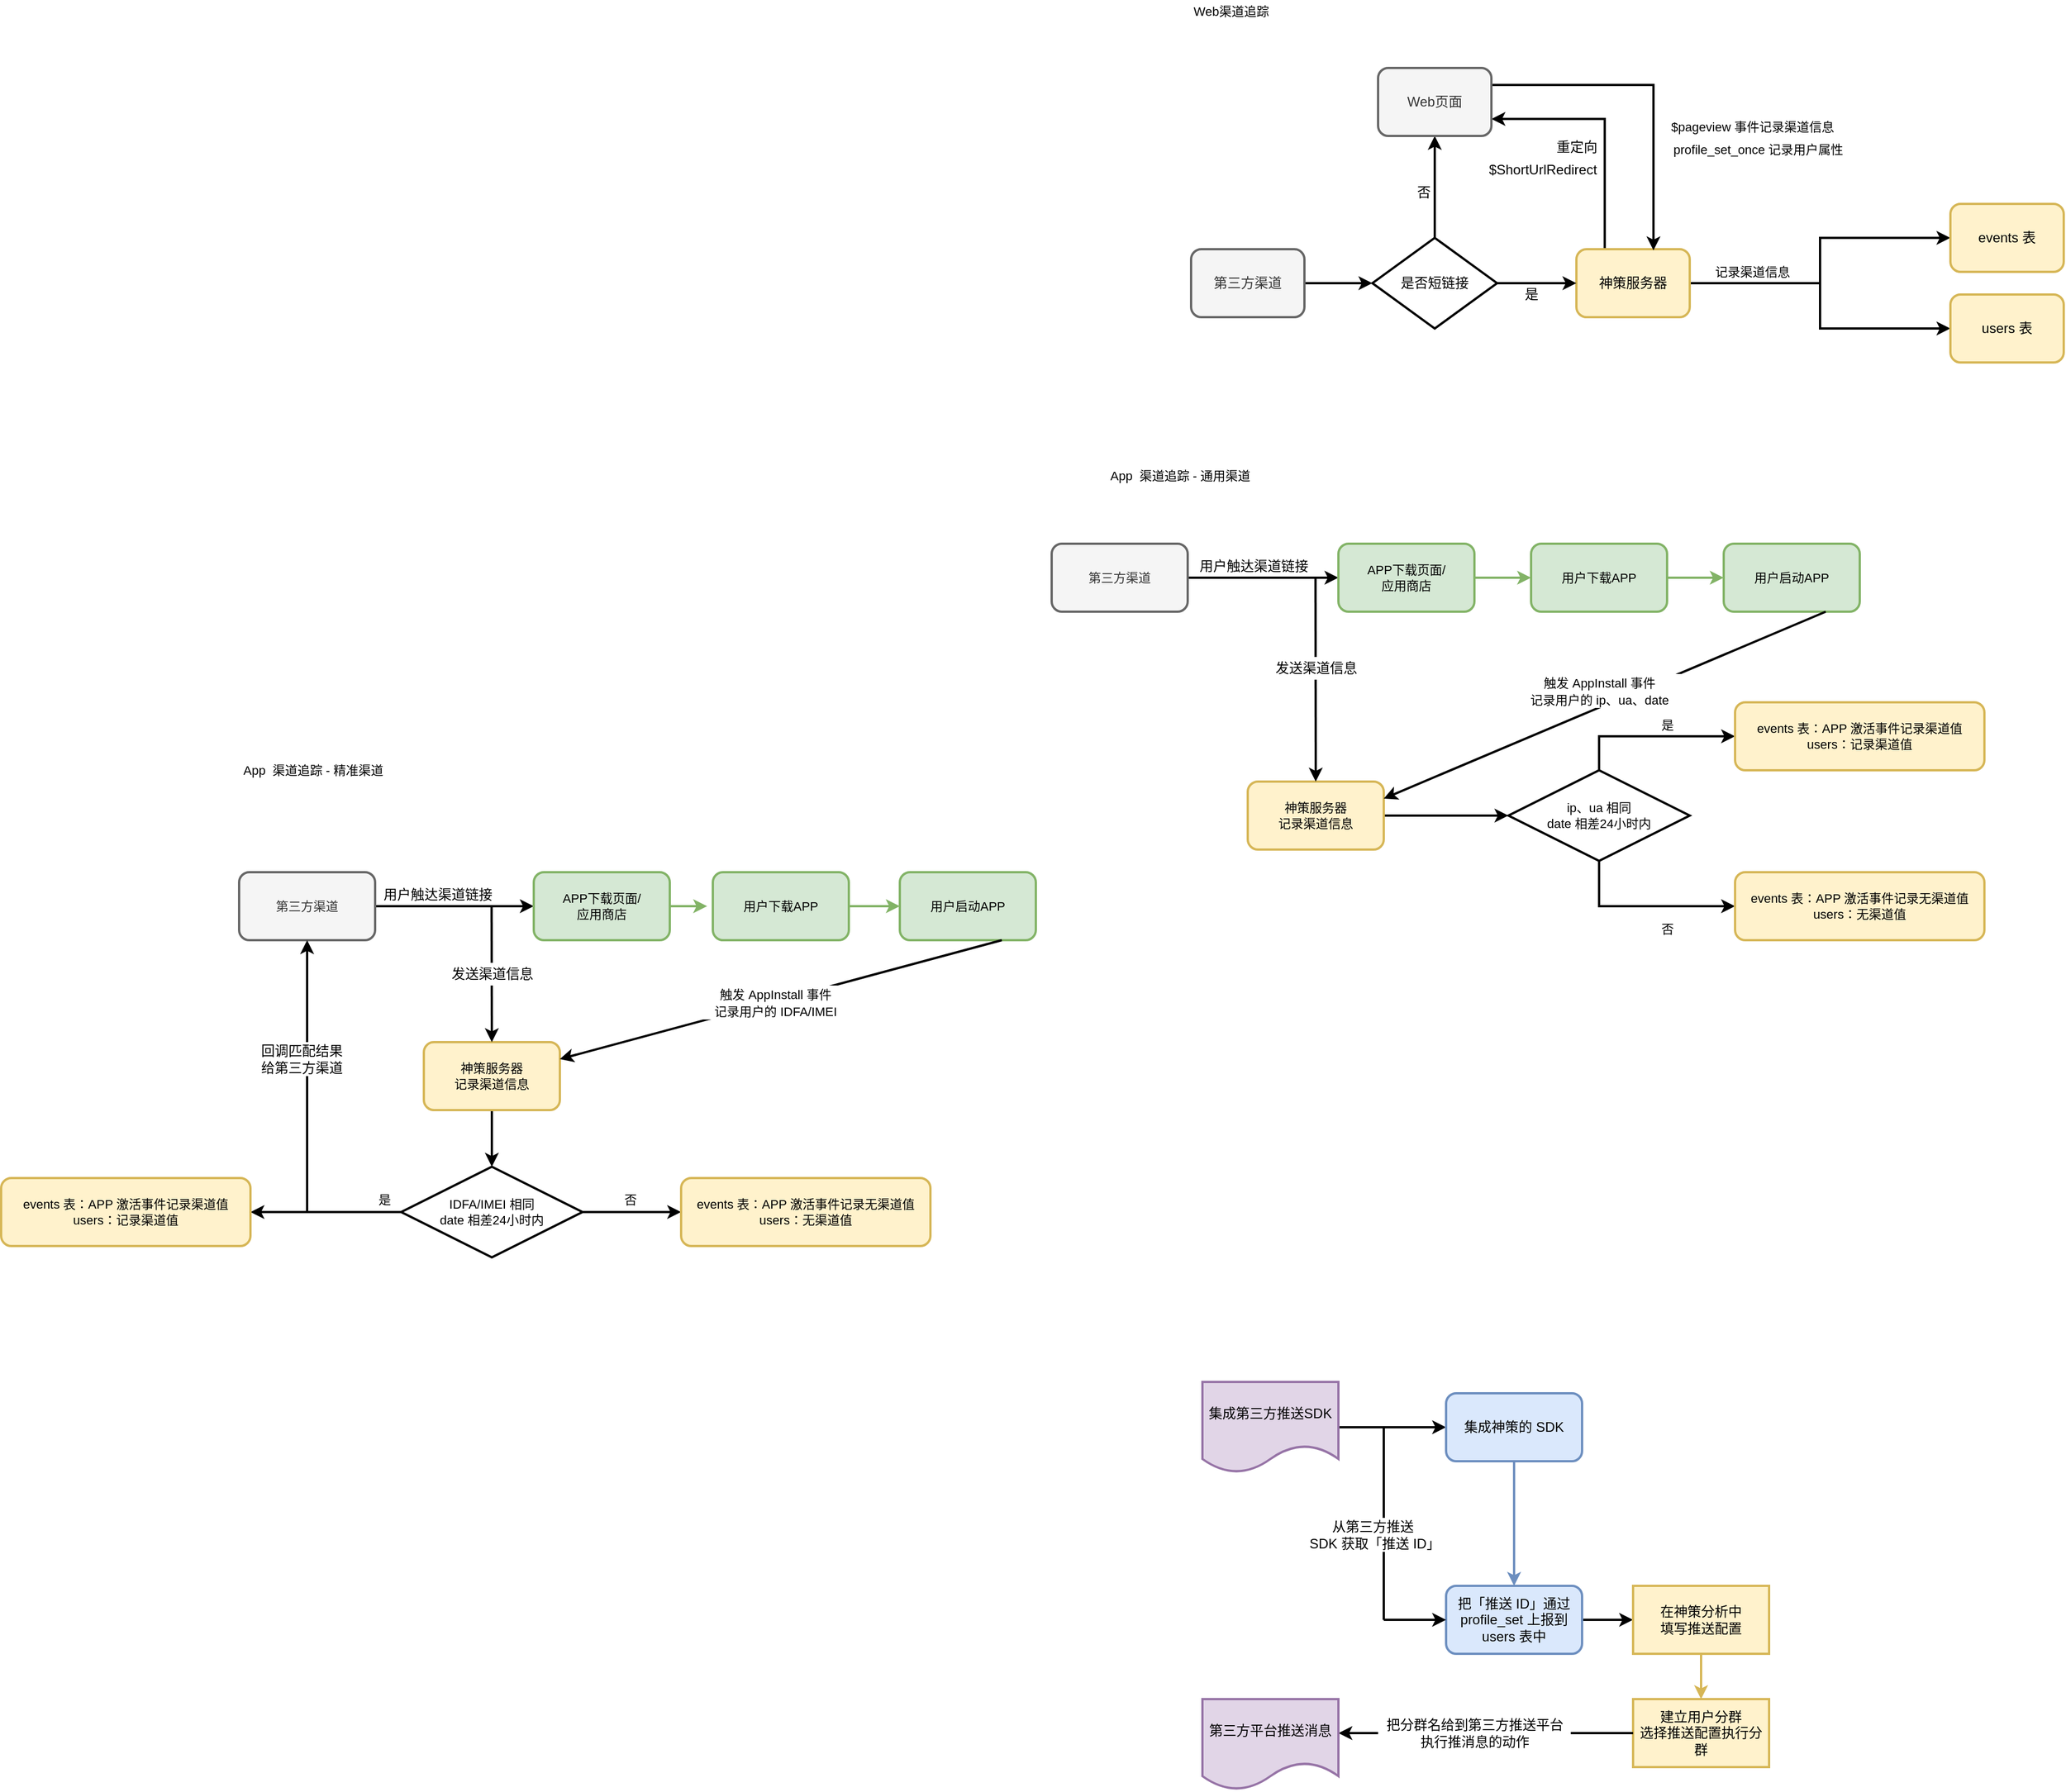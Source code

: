 <mxfile version="15.8.7" type="github">
  <diagram id="prtHgNgQTEPvFCAcTncT" name="Page-1">
    <mxGraphModel dx="3892" dy="2144" grid="1" gridSize="10" guides="1" tooltips="1" connect="1" arrows="1" fold="1" page="1" pageScale="1" pageWidth="827" pageHeight="1169" math="0" shadow="0">
      <root>
        <mxCell id="0" />
        <mxCell id="1" parent="0" />
        <mxCell id="M7a1UfoR2cArPOc2KeIE-14" style="edgeStyle=orthogonalEdgeStyle;rounded=0;orthogonalLoop=1;jettySize=auto;html=1;exitX=1;exitY=0.5;exitDx=0;exitDy=0;entryX=0;entryY=0.5;entryDx=0;entryDy=0;strokeWidth=2;" parent="1" source="M7a1UfoR2cArPOc2KeIE-5" target="M7a1UfoR2cArPOc2KeIE-12" edge="1">
          <mxGeometry relative="1" as="geometry" />
        </mxCell>
        <mxCell id="M7a1UfoR2cArPOc2KeIE-5" value="第三方渠道" style="rounded=1;whiteSpace=wrap;html=1;fillColor=#f5f5f5;fontColor=#333333;strokeColor=#666666;strokeWidth=2;" parent="1" vertex="1">
          <mxGeometry x="-290" y="340" width="100" height="60" as="geometry" />
        </mxCell>
        <mxCell id="M7a1UfoR2cArPOc2KeIE-20" style="edgeStyle=orthogonalEdgeStyle;rounded=0;orthogonalLoop=1;jettySize=auto;html=1;exitX=0.25;exitY=0;exitDx=0;exitDy=0;entryX=1;entryY=0.75;entryDx=0;entryDy=0;strokeWidth=2;" parent="1" source="M7a1UfoR2cArPOc2KeIE-11" target="M7a1UfoR2cArPOc2KeIE-17" edge="1">
          <mxGeometry relative="1" as="geometry" />
        </mxCell>
        <mxCell id="M7a1UfoR2cArPOc2KeIE-25" style="edgeStyle=orthogonalEdgeStyle;rounded=0;orthogonalLoop=1;jettySize=auto;html=1;exitX=1;exitY=0.5;exitDx=0;exitDy=0;entryX=0;entryY=0.5;entryDx=0;entryDy=0;strokeWidth=2;" parent="1" source="M7a1UfoR2cArPOc2KeIE-11" target="M7a1UfoR2cArPOc2KeIE-23" edge="1">
          <mxGeometry relative="1" as="geometry" />
        </mxCell>
        <mxCell id="M7a1UfoR2cArPOc2KeIE-27" style="edgeStyle=orthogonalEdgeStyle;rounded=0;orthogonalLoop=1;jettySize=auto;html=1;exitX=1;exitY=0.5;exitDx=0;exitDy=0;entryX=0;entryY=0.5;entryDx=0;entryDy=0;strokeWidth=2;" parent="1" source="M7a1UfoR2cArPOc2KeIE-11" target="M7a1UfoR2cArPOc2KeIE-24" edge="1">
          <mxGeometry relative="1" as="geometry" />
        </mxCell>
        <mxCell id="M7a1UfoR2cArPOc2KeIE-11" value="神策服务器" style="rounded=1;whiteSpace=wrap;html=1;fillColor=#fff2cc;strokeColor=#d6b656;strokeWidth=2;" parent="1" vertex="1">
          <mxGeometry x="50" y="340" width="100" height="60" as="geometry" />
        </mxCell>
        <mxCell id="M7a1UfoR2cArPOc2KeIE-15" style="edgeStyle=orthogonalEdgeStyle;rounded=0;orthogonalLoop=1;jettySize=auto;html=1;exitX=1;exitY=0.5;exitDx=0;exitDy=0;entryX=0;entryY=0.5;entryDx=0;entryDy=0;strokeWidth=2;" parent="1" source="M7a1UfoR2cArPOc2KeIE-12" target="M7a1UfoR2cArPOc2KeIE-11" edge="1">
          <mxGeometry relative="1" as="geometry" />
        </mxCell>
        <mxCell id="M7a1UfoR2cArPOc2KeIE-37" style="edgeStyle=orthogonalEdgeStyle;rounded=0;orthogonalLoop=1;jettySize=auto;html=1;exitX=0.5;exitY=0;exitDx=0;exitDy=0;entryX=0.5;entryY=1;entryDx=0;entryDy=0;fontSize=11;strokeWidth=2;" parent="1" source="M7a1UfoR2cArPOc2KeIE-12" target="M7a1UfoR2cArPOc2KeIE-17" edge="1">
          <mxGeometry relative="1" as="geometry" />
        </mxCell>
        <mxCell id="M7a1UfoR2cArPOc2KeIE-12" value="是否短链接" style="rhombus;whiteSpace=wrap;html=1;strokeWidth=2;" parent="1" vertex="1">
          <mxGeometry x="-130" y="330" width="110" height="80" as="geometry" />
        </mxCell>
        <mxCell id="M7a1UfoR2cArPOc2KeIE-21" style="edgeStyle=orthogonalEdgeStyle;rounded=0;orthogonalLoop=1;jettySize=auto;html=1;exitX=1;exitY=0.25;exitDx=0;exitDy=0;entryX=0.68;entryY=0.017;entryDx=0;entryDy=0;entryPerimeter=0;strokeWidth=2;" parent="1" source="M7a1UfoR2cArPOc2KeIE-17" target="M7a1UfoR2cArPOc2KeIE-11" edge="1">
          <mxGeometry relative="1" as="geometry" />
        </mxCell>
        <mxCell id="M7a1UfoR2cArPOc2KeIE-17" value="Web页面" style="rounded=1;whiteSpace=wrap;html=1;fillColor=#f5f5f5;strokeColor=#666666;fontColor=#333333;strokeWidth=2;" parent="1" vertex="1">
          <mxGeometry x="-125" y="180" width="100" height="60" as="geometry" />
        </mxCell>
        <mxCell id="M7a1UfoR2cArPOc2KeIE-23" value="events 表" style="rounded=1;whiteSpace=wrap;html=1;fillColor=#fff2cc;strokeColor=#d6b656;strokeWidth=2;" parent="1" vertex="1">
          <mxGeometry x="380" y="300" width="100" height="60" as="geometry" />
        </mxCell>
        <mxCell id="M7a1UfoR2cArPOc2KeIE-24" value="users 表" style="rounded=1;whiteSpace=wrap;html=1;fillColor=#fff2cc;strokeColor=#d6b656;strokeWidth=2;" parent="1" vertex="1">
          <mxGeometry x="380" y="380" width="100" height="60" as="geometry" />
        </mxCell>
        <mxCell id="M7a1UfoR2cArPOc2KeIE-29" value="是" style="text;html=1;align=center;verticalAlign=middle;resizable=0;points=[];autosize=1;strokeColor=none;fillColor=none;strokeWidth=2;" parent="1" vertex="1">
          <mxGeometry x="-5" y="370" width="30" height="20" as="geometry" />
        </mxCell>
        <mxCell id="M7a1UfoR2cArPOc2KeIE-30" value="否" style="text;html=1;align=center;verticalAlign=middle;resizable=0;points=[];autosize=1;strokeColor=none;fillColor=none;strokeWidth=2;" parent="1" vertex="1">
          <mxGeometry x="-100" y="280" width="30" height="20" as="geometry" />
        </mxCell>
        <mxCell id="M7a1UfoR2cArPOc2KeIE-31" value="重定向" style="text;html=1;align=center;verticalAlign=middle;resizable=0;points=[];autosize=1;strokeColor=none;fillColor=none;strokeWidth=2;" parent="1" vertex="1">
          <mxGeometry x="25" y="240" width="50" height="20" as="geometry" />
        </mxCell>
        <mxCell id="M7a1UfoR2cArPOc2KeIE-33" value="$ShortUrlRedirect" style="text;html=1;align=center;verticalAlign=middle;resizable=0;points=[];autosize=1;strokeColor=none;fillColor=none;strokeWidth=2;" parent="1" vertex="1">
          <mxGeometry x="-35" y="260" width="110" height="20" as="geometry" />
        </mxCell>
        <mxCell id="M7a1UfoR2cArPOc2KeIE-34" value="&lt;font style=&quot;font-size: 11px&quot;&gt;$pageview 事件记录渠道信息&lt;/font&gt;" style="text;html=1;align=center;verticalAlign=middle;resizable=0;points=[];autosize=1;strokeColor=none;fillColor=none;fontSize=15;strokeWidth=2;" parent="1" vertex="1">
          <mxGeometry x="120" y="220" width="170" height="20" as="geometry" />
        </mxCell>
        <mxCell id="M7a1UfoR2cArPOc2KeIE-36" value="&lt;font style=&quot;font-size: 11px&quot;&gt;profile_set_once 记录用户属性&lt;/font&gt;" style="text;html=1;align=center;verticalAlign=middle;resizable=0;points=[];autosize=1;strokeColor=none;fillColor=none;fontSize=15;strokeWidth=2;" parent="1" vertex="1">
          <mxGeometry x="120" y="240" width="180" height="20" as="geometry" />
        </mxCell>
        <mxCell id="M7a1UfoR2cArPOc2KeIE-38" value="记录渠道信息" style="text;html=1;align=center;verticalAlign=middle;resizable=0;points=[];autosize=1;strokeColor=none;fillColor=none;fontSize=11;strokeWidth=2;" parent="1" vertex="1">
          <mxGeometry x="160" y="350" width="90" height="20" as="geometry" />
        </mxCell>
        <mxCell id="M7a1UfoR2cArPOc2KeIE-39" value="Web渠道追踪" style="text;html=1;align=center;verticalAlign=middle;resizable=0;points=[];autosize=1;strokeColor=none;fillColor=none;fontSize=11;" parent="1" vertex="1">
          <mxGeometry x="-300" y="120" width="90" height="20" as="geometry" />
        </mxCell>
        <mxCell id="M7a1UfoR2cArPOc2KeIE-40" value="App&amp;nbsp;&lt;span style=&quot;white-space: pre&quot;&gt; &lt;/span&gt;渠道追踪 - 通用渠道" style="text;html=1;align=center;verticalAlign=middle;resizable=0;points=[];autosize=1;strokeColor=none;fillColor=none;fontSize=11;" parent="1" vertex="1">
          <mxGeometry x="-375" y="530" width="150" height="20" as="geometry" />
        </mxCell>
        <mxCell id="M7a1UfoR2cArPOc2KeIE-42" style="edgeStyle=orthogonalEdgeStyle;rounded=0;orthogonalLoop=1;jettySize=auto;html=1;exitX=1;exitY=0.5;exitDx=0;exitDy=0;fontSize=11;entryX=0;entryY=0.5;entryDx=0;entryDy=0;strokeWidth=2;" parent="1" source="M7a1UfoR2cArPOc2KeIE-41" target="M7a1UfoR2cArPOc2KeIE-43" edge="1">
          <mxGeometry relative="1" as="geometry">
            <mxPoint x="-200" y="630" as="targetPoint" />
            <Array as="points">
              <mxPoint x="-180" y="630" />
              <mxPoint x="-180" y="630" />
            </Array>
          </mxGeometry>
        </mxCell>
        <mxCell id="M7a1UfoR2cArPOc2KeIE-41" value="第三方渠道" style="rounded=1;whiteSpace=wrap;html=1;fontSize=11;strokeWidth=2;fillColor=#f5f5f5;fontColor=#333333;strokeColor=#666666;" parent="1" vertex="1">
          <mxGeometry x="-413" y="600" width="120" height="60" as="geometry" />
        </mxCell>
        <mxCell id="M7a1UfoR2cArPOc2KeIE-44" style="edgeStyle=orthogonalEdgeStyle;rounded=0;orthogonalLoop=1;jettySize=auto;html=1;exitX=1;exitY=0.5;exitDx=0;exitDy=0;fontSize=11;fillColor=#d5e8d4;strokeColor=#82b366;strokeWidth=2;" parent="1" source="M7a1UfoR2cArPOc2KeIE-43" edge="1">
          <mxGeometry relative="1" as="geometry">
            <mxPoint x="10" y="630" as="targetPoint" />
          </mxGeometry>
        </mxCell>
        <mxCell id="M7a1UfoR2cArPOc2KeIE-43" value="APP下载页面/&lt;br&gt;应用商店" style="rounded=1;whiteSpace=wrap;html=1;fontSize=11;strokeWidth=2;fillColor=#d5e8d4;strokeColor=#82b366;" parent="1" vertex="1">
          <mxGeometry x="-160" y="600" width="120" height="60" as="geometry" />
        </mxCell>
        <mxCell id="M7a1UfoR2cArPOc2KeIE-46" style="edgeStyle=orthogonalEdgeStyle;rounded=0;orthogonalLoop=1;jettySize=auto;html=1;exitX=1;exitY=0.5;exitDx=0;exitDy=0;fontSize=11;fillColor=#d5e8d4;strokeColor=#82b366;strokeWidth=2;" parent="1" source="M7a1UfoR2cArPOc2KeIE-45" edge="1">
          <mxGeometry relative="1" as="geometry">
            <mxPoint x="180" y="630" as="targetPoint" />
          </mxGeometry>
        </mxCell>
        <mxCell id="M7a1UfoR2cArPOc2KeIE-45" value="用户下载APP" style="rounded=1;whiteSpace=wrap;html=1;fontSize=11;strokeWidth=2;fillColor=#d5e8d4;strokeColor=#82b366;" parent="1" vertex="1">
          <mxGeometry x="10" y="600" width="120" height="60" as="geometry" />
        </mxCell>
        <mxCell id="M7a1UfoR2cArPOc2KeIE-47" value="用户启动APP" style="rounded=1;whiteSpace=wrap;html=1;fontSize=11;strokeWidth=2;fillColor=#d5e8d4;strokeColor=#82b366;" parent="1" vertex="1">
          <mxGeometry x="180" y="600" width="120" height="60" as="geometry" />
        </mxCell>
        <mxCell id="M7a1UfoR2cArPOc2KeIE-50" style="edgeStyle=orthogonalEdgeStyle;rounded=0;orthogonalLoop=1;jettySize=auto;html=1;exitX=1;exitY=0.5;exitDx=0;exitDy=0;fontSize=11;strokeWidth=2;entryX=0;entryY=0.5;entryDx=0;entryDy=0;" parent="1" source="M7a1UfoR2cArPOc2KeIE-48" target="M7a1UfoR2cArPOc2KeIE-51" edge="1">
          <mxGeometry relative="1" as="geometry">
            <mxPoint x="-50" y="840.143" as="targetPoint" />
          </mxGeometry>
        </mxCell>
        <mxCell id="M7a1UfoR2cArPOc2KeIE-48" value="神策服务器&lt;br&gt;记录渠道信息" style="rounded=1;whiteSpace=wrap;html=1;fontSize=11;strokeWidth=2;fillColor=#fff2cc;strokeColor=#d6b656;" parent="1" vertex="1">
          <mxGeometry x="-240" y="810" width="120" height="60" as="geometry" />
        </mxCell>
        <mxCell id="M7a1UfoR2cArPOc2KeIE-54" style="edgeStyle=orthogonalEdgeStyle;rounded=0;orthogonalLoop=1;jettySize=auto;html=1;exitX=0.5;exitY=0;exitDx=0;exitDy=0;fontSize=11;strokeWidth=2;" parent="1" source="M7a1UfoR2cArPOc2KeIE-51" target="M7a1UfoR2cArPOc2KeIE-53" edge="1">
          <mxGeometry relative="1" as="geometry" />
        </mxCell>
        <mxCell id="M7a1UfoR2cArPOc2KeIE-55" style="edgeStyle=orthogonalEdgeStyle;rounded=0;orthogonalLoop=1;jettySize=auto;html=1;exitX=0.5;exitY=1;exitDx=0;exitDy=0;fontSize=11;entryX=0;entryY=0.5;entryDx=0;entryDy=0;strokeWidth=2;" parent="1" source="M7a1UfoR2cArPOc2KeIE-51" target="M7a1UfoR2cArPOc2KeIE-56" edge="1">
          <mxGeometry relative="1" as="geometry">
            <mxPoint x="90" y="890" as="targetPoint" />
          </mxGeometry>
        </mxCell>
        <mxCell id="M7a1UfoR2cArPOc2KeIE-51" value="ip、ua 相同&lt;br&gt;date 相差24小时内" style="rhombus;whiteSpace=wrap;html=1;fontSize=11;strokeWidth=2;" parent="1" vertex="1">
          <mxGeometry x="-10" y="800" width="160" height="80" as="geometry" />
        </mxCell>
        <mxCell id="M7a1UfoR2cArPOc2KeIE-53" value="events 表：APP 激活事件记录渠道值&lt;br&gt;users：记录渠道值" style="rounded=1;whiteSpace=wrap;html=1;fontSize=11;strokeWidth=2;fillColor=#fff2cc;strokeColor=#d6b656;" parent="1" vertex="1">
          <mxGeometry x="190" y="740" width="220" height="60" as="geometry" />
        </mxCell>
        <mxCell id="M7a1UfoR2cArPOc2KeIE-56" value="events 表：APP 激活事件记录无渠道值&lt;br&gt;users：无渠道值" style="rounded=1;whiteSpace=wrap;html=1;fontSize=11;strokeWidth=2;fillColor=#fff2cc;strokeColor=#d6b656;" parent="1" vertex="1">
          <mxGeometry x="190" y="890" width="220" height="60" as="geometry" />
        </mxCell>
        <mxCell id="M7a1UfoR2cArPOc2KeIE-57" value="是" style="text;html=1;align=center;verticalAlign=middle;resizable=0;points=[];autosize=1;strokeColor=none;fillColor=none;fontSize=11;strokeWidth=2;" parent="1" vertex="1">
          <mxGeometry x="115" y="750" width="30" height="20" as="geometry" />
        </mxCell>
        <mxCell id="M7a1UfoR2cArPOc2KeIE-58" value="否" style="text;html=1;align=center;verticalAlign=middle;resizable=0;points=[];autosize=1;strokeColor=none;fillColor=none;fontSize=11;strokeWidth=2;" parent="1" vertex="1">
          <mxGeometry x="115" y="930" width="30" height="20" as="geometry" />
        </mxCell>
        <mxCell id="M7a1UfoR2cArPOc2KeIE-65" value="" style="endArrow=classic;html=1;rounded=0;fontSize=11;entryX=0.5;entryY=0;entryDx=0;entryDy=0;strokeWidth=2;" parent="1" target="M7a1UfoR2cArPOc2KeIE-48" edge="1">
          <mxGeometry width="50" height="50" relative="1" as="geometry">
            <mxPoint x="-180.23" y="630" as="sourcePoint" />
            <mxPoint x="-180.29" y="710" as="targetPoint" />
          </mxGeometry>
        </mxCell>
        <mxCell id="M7a1UfoR2cArPOc2KeIE-68" value="" style="endArrow=classic;html=1;rounded=0;fontSize=11;strokeWidth=2;entryX=1;entryY=0.25;entryDx=0;entryDy=0;exitX=0.75;exitY=1;exitDx=0;exitDy=0;" parent="1" source="M7a1UfoR2cArPOc2KeIE-47" target="M7a1UfoR2cArPOc2KeIE-48" edge="1">
          <mxGeometry width="50" height="50" relative="1" as="geometry">
            <mxPoint x="60" y="750" as="sourcePoint" />
            <mxPoint x="110" y="700" as="targetPoint" />
          </mxGeometry>
        </mxCell>
        <mxCell id="zDTVzqGblw_5TJxMdudH-4" style="edgeStyle=orthogonalEdgeStyle;rounded=0;orthogonalLoop=1;jettySize=auto;html=1;exitX=1;exitY=0.5;exitDx=0;exitDy=0;strokeWidth=2;" edge="1" parent="1" source="zDTVzqGblw_5TJxMdudH-1" target="zDTVzqGblw_5TJxMdudH-2">
          <mxGeometry relative="1" as="geometry" />
        </mxCell>
        <mxCell id="zDTVzqGblw_5TJxMdudH-1" value="集成第三方推送SDK" style="shape=document;whiteSpace=wrap;html=1;boundedLbl=1;fillColor=#e1d5e7;strokeColor=#9673a6;strokeWidth=2;" vertex="1" parent="1">
          <mxGeometry x="-280" y="1340" width="120" height="80" as="geometry" />
        </mxCell>
        <mxCell id="zDTVzqGblw_5TJxMdudH-5" style="edgeStyle=orthogonalEdgeStyle;rounded=0;orthogonalLoop=1;jettySize=auto;html=1;exitX=0.5;exitY=1;exitDx=0;exitDy=0;fillColor=#dae8fc;strokeColor=#6c8ebf;strokeWidth=2;" edge="1" parent="1" source="zDTVzqGblw_5TJxMdudH-2" target="zDTVzqGblw_5TJxMdudH-3">
          <mxGeometry relative="1" as="geometry" />
        </mxCell>
        <mxCell id="zDTVzqGblw_5TJxMdudH-2" value="集成神策的 SDK" style="rounded=1;whiteSpace=wrap;html=1;fillColor=#dae8fc;strokeColor=#6c8ebf;strokeWidth=2;" vertex="1" parent="1">
          <mxGeometry x="-65" y="1350" width="120" height="60" as="geometry" />
        </mxCell>
        <mxCell id="zDTVzqGblw_5TJxMdudH-11" style="edgeStyle=orthogonalEdgeStyle;rounded=0;orthogonalLoop=1;jettySize=auto;html=1;exitX=1;exitY=0.5;exitDx=0;exitDy=0;entryX=0;entryY=0.5;entryDx=0;entryDy=0;strokeWidth=2;" edge="1" parent="1" source="zDTVzqGblw_5TJxMdudH-3" target="zDTVzqGblw_5TJxMdudH-10">
          <mxGeometry relative="1" as="geometry" />
        </mxCell>
        <mxCell id="zDTVzqGblw_5TJxMdudH-3" value="把「推送 ID」通过profile_set 上报到 users 表中" style="rounded=1;whiteSpace=wrap;html=1;fillColor=#dae8fc;strokeColor=#6c8ebf;strokeWidth=2;" vertex="1" parent="1">
          <mxGeometry x="-65" y="1520" width="120" height="60" as="geometry" />
        </mxCell>
        <mxCell id="zDTVzqGblw_5TJxMdudH-6" value="" style="endArrow=classic;html=1;rounded=0;entryX=0;entryY=0.5;entryDx=0;entryDy=0;strokeWidth=2;" edge="1" parent="1" target="zDTVzqGblw_5TJxMdudH-3">
          <mxGeometry width="50" height="50" relative="1" as="geometry">
            <mxPoint x="-120" y="1550" as="sourcePoint" />
            <mxPoint x="-120.5" y="1740" as="targetPoint" />
          </mxGeometry>
        </mxCell>
        <mxCell id="zDTVzqGblw_5TJxMdudH-8" value="" style="endArrow=none;html=1;rounded=0;strokeWidth=2;" edge="1" parent="1">
          <mxGeometry width="50" height="50" relative="1" as="geometry">
            <mxPoint x="-120" y="1550" as="sourcePoint" />
            <mxPoint x="-120" y="1380" as="targetPoint" />
          </mxGeometry>
        </mxCell>
        <mxCell id="zDTVzqGblw_5TJxMdudH-9" value="从第三方推送&lt;br&gt;&amp;nbsp;SDK 获取「推送 ID」" style="text;html=1;align=center;verticalAlign=middle;resizable=0;points=[];autosize=1;strokeColor=none;fillColor=default;strokeWidth=2;" vertex="1" parent="1">
          <mxGeometry x="-195" y="1460" width="130" height="30" as="geometry" />
        </mxCell>
        <mxCell id="zDTVzqGblw_5TJxMdudH-15" style="edgeStyle=orthogonalEdgeStyle;rounded=0;orthogonalLoop=1;jettySize=auto;html=1;exitX=0.5;exitY=1;exitDx=0;exitDy=0;fillColor=#fff2cc;strokeColor=#d6b656;strokeWidth=2;" edge="1" parent="1" source="zDTVzqGblw_5TJxMdudH-10">
          <mxGeometry relative="1" as="geometry">
            <mxPoint x="160" y="1620" as="targetPoint" />
          </mxGeometry>
        </mxCell>
        <mxCell id="zDTVzqGblw_5TJxMdudH-10" value="在神策分析中&lt;br&gt;填写推送配置" style="rounded=0;whiteSpace=wrap;html=1;fillColor=#fff2cc;strokeColor=#d6b656;strokeWidth=2;" vertex="1" parent="1">
          <mxGeometry x="100" y="1520" width="120" height="60" as="geometry" />
        </mxCell>
        <mxCell id="zDTVzqGblw_5TJxMdudH-17" style="edgeStyle=orthogonalEdgeStyle;rounded=0;orthogonalLoop=1;jettySize=auto;html=1;exitX=0;exitY=0.5;exitDx=0;exitDy=0;startArrow=none;strokeWidth=2;" edge="1" parent="1" source="zDTVzqGblw_5TJxMdudH-19">
          <mxGeometry relative="1" as="geometry">
            <mxPoint x="-160" y="1650" as="targetPoint" />
          </mxGeometry>
        </mxCell>
        <mxCell id="zDTVzqGblw_5TJxMdudH-16" value="建立用户分群&lt;br&gt;选择推送配置执行分群" style="rounded=0;whiteSpace=wrap;html=1;fillColor=#fff2cc;strokeColor=#d6b656;strokeWidth=2;" vertex="1" parent="1">
          <mxGeometry x="100" y="1620" width="120" height="60" as="geometry" />
        </mxCell>
        <mxCell id="zDTVzqGblw_5TJxMdudH-18" value="第三方平台推送消息" style="shape=document;whiteSpace=wrap;html=1;boundedLbl=1;fillColor=#e1d5e7;strokeColor=#9673a6;strokeWidth=2;" vertex="1" parent="1">
          <mxGeometry x="-280" y="1620" width="120" height="80" as="geometry" />
        </mxCell>
        <mxCell id="zDTVzqGblw_5TJxMdudH-19" value="把分群名给到第三方推送平台&lt;br&gt;执行推消息的动作" style="text;html=1;align=center;verticalAlign=middle;resizable=0;points=[];autosize=1;strokeColor=none;fillColor=none;strokeWidth=2;" vertex="1" parent="1">
          <mxGeometry x="-125" y="1635" width="170" height="30" as="geometry" />
        </mxCell>
        <mxCell id="zDTVzqGblw_5TJxMdudH-21" value="" style="edgeStyle=orthogonalEdgeStyle;rounded=0;orthogonalLoop=1;jettySize=auto;html=1;exitX=0;exitY=0.5;exitDx=0;exitDy=0;endArrow=none;strokeWidth=2;" edge="1" parent="1" source="zDTVzqGblw_5TJxMdudH-16" target="zDTVzqGblw_5TJxMdudH-19">
          <mxGeometry relative="1" as="geometry">
            <mxPoint x="-160" y="1650" as="targetPoint" />
            <mxPoint x="100" y="1650" as="sourcePoint" />
          </mxGeometry>
        </mxCell>
        <mxCell id="zDTVzqGblw_5TJxMdudH-23" value="发送渠道信息" style="text;html=1;align=center;verticalAlign=middle;resizable=0;points=[];autosize=1;strokeColor=none;fillColor=default;rounded=0;" vertex="1" parent="1">
          <mxGeometry x="-225" y="700" width="90" height="20" as="geometry" />
        </mxCell>
        <mxCell id="zDTVzqGblw_5TJxMdudH-25" value="&lt;span style=&quot;font-size: 11px&quot;&gt;触发 AppInstall 事件&lt;br&gt;记录用户的 ip、ua、date&lt;br&gt;&lt;/span&gt;" style="text;html=1;align=center;verticalAlign=middle;resizable=0;points=[];autosize=1;strokeColor=none;fillColor=default;" vertex="1" parent="1">
          <mxGeometry x="-5" y="715" width="150" height="30" as="geometry" />
        </mxCell>
        <mxCell id="zDTVzqGblw_5TJxMdudH-27" style="edgeStyle=orthogonalEdgeStyle;rounded=0;orthogonalLoop=1;jettySize=auto;html=1;exitX=1;exitY=0.5;exitDx=0;exitDy=0;fontSize=11;entryX=0;entryY=0.5;entryDx=0;entryDy=0;strokeWidth=2;" edge="1" parent="1" source="zDTVzqGblw_5TJxMdudH-28" target="zDTVzqGblw_5TJxMdudH-30">
          <mxGeometry relative="1" as="geometry">
            <mxPoint x="-927" y="920" as="targetPoint" />
            <Array as="points">
              <mxPoint x="-907" y="920" />
              <mxPoint x="-907" y="920" />
            </Array>
          </mxGeometry>
        </mxCell>
        <mxCell id="zDTVzqGblw_5TJxMdudH-28" value="第三方渠道" style="rounded=1;whiteSpace=wrap;html=1;fontSize=11;strokeWidth=2;fillColor=#f5f5f5;fontColor=#333333;strokeColor=#666666;" vertex="1" parent="1">
          <mxGeometry x="-1130" y="890" width="120" height="60" as="geometry" />
        </mxCell>
        <mxCell id="zDTVzqGblw_5TJxMdudH-29" style="edgeStyle=orthogonalEdgeStyle;rounded=0;orthogonalLoop=1;jettySize=auto;html=1;exitX=1;exitY=0.5;exitDx=0;exitDy=0;fontSize=11;fillColor=#d5e8d4;strokeColor=#82b366;strokeWidth=2;" edge="1" parent="1" source="zDTVzqGblw_5TJxMdudH-30">
          <mxGeometry relative="1" as="geometry">
            <mxPoint x="-717" y="920" as="targetPoint" />
          </mxGeometry>
        </mxCell>
        <mxCell id="zDTVzqGblw_5TJxMdudH-30" value="APP下载页面/&lt;br&gt;应用商店" style="rounded=1;whiteSpace=wrap;html=1;fontSize=11;strokeWidth=2;fillColor=#d5e8d4;strokeColor=#82b366;" vertex="1" parent="1">
          <mxGeometry x="-870" y="890" width="120" height="60" as="geometry" />
        </mxCell>
        <mxCell id="zDTVzqGblw_5TJxMdudH-31" style="edgeStyle=orthogonalEdgeStyle;rounded=0;orthogonalLoop=1;jettySize=auto;html=1;exitX=1;exitY=0.5;exitDx=0;exitDy=0;fontSize=11;fillColor=#d5e8d4;strokeColor=#82b366;strokeWidth=2;" edge="1" parent="1" source="zDTVzqGblw_5TJxMdudH-32">
          <mxGeometry relative="1" as="geometry">
            <mxPoint x="-547" y="920" as="targetPoint" />
          </mxGeometry>
        </mxCell>
        <mxCell id="zDTVzqGblw_5TJxMdudH-32" value="用户下载APP" style="rounded=1;whiteSpace=wrap;html=1;fontSize=11;strokeWidth=2;fillColor=#d5e8d4;strokeColor=#82b366;" vertex="1" parent="1">
          <mxGeometry x="-712" y="890" width="120" height="60" as="geometry" />
        </mxCell>
        <mxCell id="zDTVzqGblw_5TJxMdudH-33" value="用户启动APP" style="rounded=1;whiteSpace=wrap;html=1;fontSize=11;strokeWidth=2;fillColor=#d5e8d4;strokeColor=#82b366;" vertex="1" parent="1">
          <mxGeometry x="-547" y="890" width="120" height="60" as="geometry" />
        </mxCell>
        <mxCell id="zDTVzqGblw_5TJxMdudH-53" style="edgeStyle=orthogonalEdgeStyle;rounded=0;orthogonalLoop=1;jettySize=auto;html=1;exitX=0.5;exitY=1;exitDx=0;exitDy=0;entryX=0.5;entryY=0;entryDx=0;entryDy=0;strokeWidth=2;" edge="1" parent="1" source="zDTVzqGblw_5TJxMdudH-35" target="zDTVzqGblw_5TJxMdudH-38">
          <mxGeometry relative="1" as="geometry" />
        </mxCell>
        <mxCell id="zDTVzqGblw_5TJxMdudH-35" value="神策服务器&lt;br&gt;记录渠道信息" style="rounded=1;whiteSpace=wrap;html=1;fontSize=11;strokeWidth=2;fillColor=#fff2cc;strokeColor=#d6b656;" vertex="1" parent="1">
          <mxGeometry x="-967" y="1040" width="120" height="60" as="geometry" />
        </mxCell>
        <mxCell id="zDTVzqGblw_5TJxMdudH-52" style="edgeStyle=orthogonalEdgeStyle;rounded=0;orthogonalLoop=1;jettySize=auto;html=1;exitX=1;exitY=0.5;exitDx=0;exitDy=0;entryX=0;entryY=0.5;entryDx=0;entryDy=0;strokeWidth=2;" edge="1" parent="1" source="zDTVzqGblw_5TJxMdudH-38" target="zDTVzqGblw_5TJxMdudH-40">
          <mxGeometry relative="1" as="geometry" />
        </mxCell>
        <mxCell id="zDTVzqGblw_5TJxMdudH-54" style="edgeStyle=orthogonalEdgeStyle;rounded=0;orthogonalLoop=1;jettySize=auto;html=1;exitX=0;exitY=0.5;exitDx=0;exitDy=0;strokeWidth=2;" edge="1" parent="1" source="zDTVzqGblw_5TJxMdudH-38" target="zDTVzqGblw_5TJxMdudH-39">
          <mxGeometry relative="1" as="geometry" />
        </mxCell>
        <mxCell id="zDTVzqGblw_5TJxMdudH-56" style="edgeStyle=orthogonalEdgeStyle;rounded=0;orthogonalLoop=1;jettySize=auto;html=1;exitX=0;exitY=0.5;exitDx=0;exitDy=0;entryX=0.5;entryY=1;entryDx=0;entryDy=0;strokeWidth=2;" edge="1" parent="1" source="zDTVzqGblw_5TJxMdudH-38" target="zDTVzqGblw_5TJxMdudH-28">
          <mxGeometry relative="1" as="geometry" />
        </mxCell>
        <mxCell id="zDTVzqGblw_5TJxMdudH-38" value="&lt;span&gt;IDFA/IMEI&amp;nbsp;&lt;/span&gt;相同&lt;br&gt;date 相差24小时内" style="rhombus;whiteSpace=wrap;html=1;fontSize=11;strokeWidth=2;" vertex="1" parent="1">
          <mxGeometry x="-987" y="1150" width="160" height="80" as="geometry" />
        </mxCell>
        <mxCell id="zDTVzqGblw_5TJxMdudH-39" value="events 表：APP 激活事件记录渠道值&lt;br&gt;users：记录渠道值" style="rounded=1;whiteSpace=wrap;html=1;fontSize=11;strokeWidth=2;fillColor=#fff2cc;strokeColor=#d6b656;" vertex="1" parent="1">
          <mxGeometry x="-1340" y="1160" width="220" height="60" as="geometry" />
        </mxCell>
        <mxCell id="zDTVzqGblw_5TJxMdudH-40" value="events 表：APP 激活事件记录无渠道值&lt;br&gt;users：无渠道值" style="rounded=1;whiteSpace=wrap;html=1;fontSize=11;strokeWidth=2;fillColor=#fff2cc;strokeColor=#d6b656;" vertex="1" parent="1">
          <mxGeometry x="-740" y="1160" width="220" height="60" as="geometry" />
        </mxCell>
        <mxCell id="zDTVzqGblw_5TJxMdudH-41" value="是" style="text;html=1;align=center;verticalAlign=middle;resizable=0;points=[];autosize=1;strokeColor=none;fillColor=none;fontSize=11;strokeWidth=2;" vertex="1" parent="1">
          <mxGeometry x="-1017" y="1169" width="30" height="20" as="geometry" />
        </mxCell>
        <mxCell id="zDTVzqGblw_5TJxMdudH-42" value="否" style="text;html=1;align=center;verticalAlign=middle;resizable=0;points=[];autosize=1;strokeColor=none;fillColor=none;fontSize=11;strokeWidth=2;" vertex="1" parent="1">
          <mxGeometry x="-800" y="1169" width="30" height="20" as="geometry" />
        </mxCell>
        <mxCell id="zDTVzqGblw_5TJxMdudH-43" value="" style="endArrow=classic;html=1;rounded=0;fontSize=11;entryX=0.5;entryY=0;entryDx=0;entryDy=0;strokeWidth=2;" edge="1" parent="1" target="zDTVzqGblw_5TJxMdudH-35">
          <mxGeometry width="50" height="50" relative="1" as="geometry">
            <mxPoint x="-907.23" y="920" as="sourcePoint" />
            <mxPoint x="-907.29" y="1000" as="targetPoint" />
          </mxGeometry>
        </mxCell>
        <mxCell id="zDTVzqGblw_5TJxMdudH-44" value="" style="endArrow=classic;html=1;rounded=0;fontSize=11;strokeWidth=2;entryX=1;entryY=0.25;entryDx=0;entryDy=0;exitX=0.75;exitY=1;exitDx=0;exitDy=0;" edge="1" parent="1" source="zDTVzqGblw_5TJxMdudH-33" target="zDTVzqGblw_5TJxMdudH-35">
          <mxGeometry width="50" height="50" relative="1" as="geometry">
            <mxPoint x="-667" y="1040" as="sourcePoint" />
            <mxPoint x="-617" y="990" as="targetPoint" />
          </mxGeometry>
        </mxCell>
        <mxCell id="zDTVzqGblw_5TJxMdudH-45" value="发送渠道信息" style="text;html=1;align=center;verticalAlign=middle;resizable=0;points=[];autosize=1;strokeColor=none;fillColor=default;rounded=0;" vertex="1" parent="1">
          <mxGeometry x="-952" y="970" width="90" height="20" as="geometry" />
        </mxCell>
        <mxCell id="zDTVzqGblw_5TJxMdudH-46" value="用户触达渠道链接" style="text;html=1;align=center;verticalAlign=middle;resizable=0;points=[];autosize=1;strokeColor=none;fillColor=none;" vertex="1" parent="1">
          <mxGeometry x="-1010" y="900" width="110" height="20" as="geometry" />
        </mxCell>
        <mxCell id="zDTVzqGblw_5TJxMdudH-47" value="&lt;span style=&quot;font-size: 11px&quot;&gt;触发 AppInstall 事件&lt;br&gt;记录用户的 IDFA/IMEI&lt;br&gt;&lt;/span&gt;" style="text;html=1;align=center;verticalAlign=middle;resizable=0;points=[];autosize=1;strokeColor=none;fillColor=default;" vertex="1" parent="1">
          <mxGeometry x="-722" y="990" width="130" height="30" as="geometry" />
        </mxCell>
        <mxCell id="zDTVzqGblw_5TJxMdudH-48" value="App&amp;nbsp;&lt;span style=&quot;white-space: pre&quot;&gt; &lt;/span&gt;渠道追踪 - 精准渠道" style="text;html=1;align=center;verticalAlign=middle;resizable=0;points=[];autosize=1;strokeColor=none;fillColor=none;fontSize=11;" vertex="1" parent="1">
          <mxGeometry x="-1140" y="790" width="150" height="20" as="geometry" />
        </mxCell>
        <mxCell id="zDTVzqGblw_5TJxMdudH-58" value="用户触达渠道链接" style="text;html=1;align=center;verticalAlign=middle;resizable=0;points=[];autosize=1;strokeColor=none;fillColor=none;" vertex="1" parent="1">
          <mxGeometry x="-290" y="610" width="110" height="20" as="geometry" />
        </mxCell>
        <mxCell id="zDTVzqGblw_5TJxMdudH-59" value="回调匹配结果&lt;br&gt;给第三方渠道" style="text;html=1;align=center;verticalAlign=middle;resizable=0;points=[];autosize=1;strokeColor=none;fillColor=default;" vertex="1" parent="1">
          <mxGeometry x="-1120" y="1040" width="90" height="30" as="geometry" />
        </mxCell>
      </root>
    </mxGraphModel>
  </diagram>
</mxfile>
